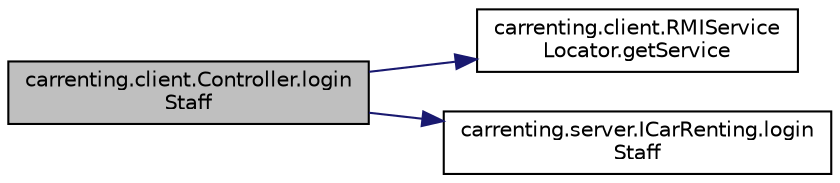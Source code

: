 digraph "carrenting.client.Controller.loginStaff"
{
 // LATEX_PDF_SIZE
  edge [fontname="Helvetica",fontsize="10",labelfontname="Helvetica",labelfontsize="10"];
  node [fontname="Helvetica",fontsize="10",shape=record];
  rankdir="LR";
  Node196 [label="carrenting.client.Controller.login\lStaff",height=0.2,width=0.4,color="black", fillcolor="grey75", style="filled", fontcolor="black",tooltip=" "];
  Node196 -> Node197 [color="midnightblue",fontsize="10",style="solid",fontname="Helvetica"];
  Node197 [label="carrenting.client.RMIService\lLocator.getService",height=0.2,width=0.4,color="black", fillcolor="white", style="filled",URL="$classcarrenting_1_1client_1_1_r_m_i_service_locator.html#a0ac0c6fa2786c97632c927749a53237c",tooltip=" "];
  Node196 -> Node198 [color="midnightblue",fontsize="10",style="solid",fontname="Helvetica"];
  Node198 [label="carrenting.server.ICarRenting.login\lStaff",height=0.2,width=0.4,color="black", fillcolor="white", style="filled",URL="$interfacecarrenting_1_1server_1_1_i_car_renting.html#affb9a568ddfe7cd2712f367c38e0e432",tooltip=" "];
}
